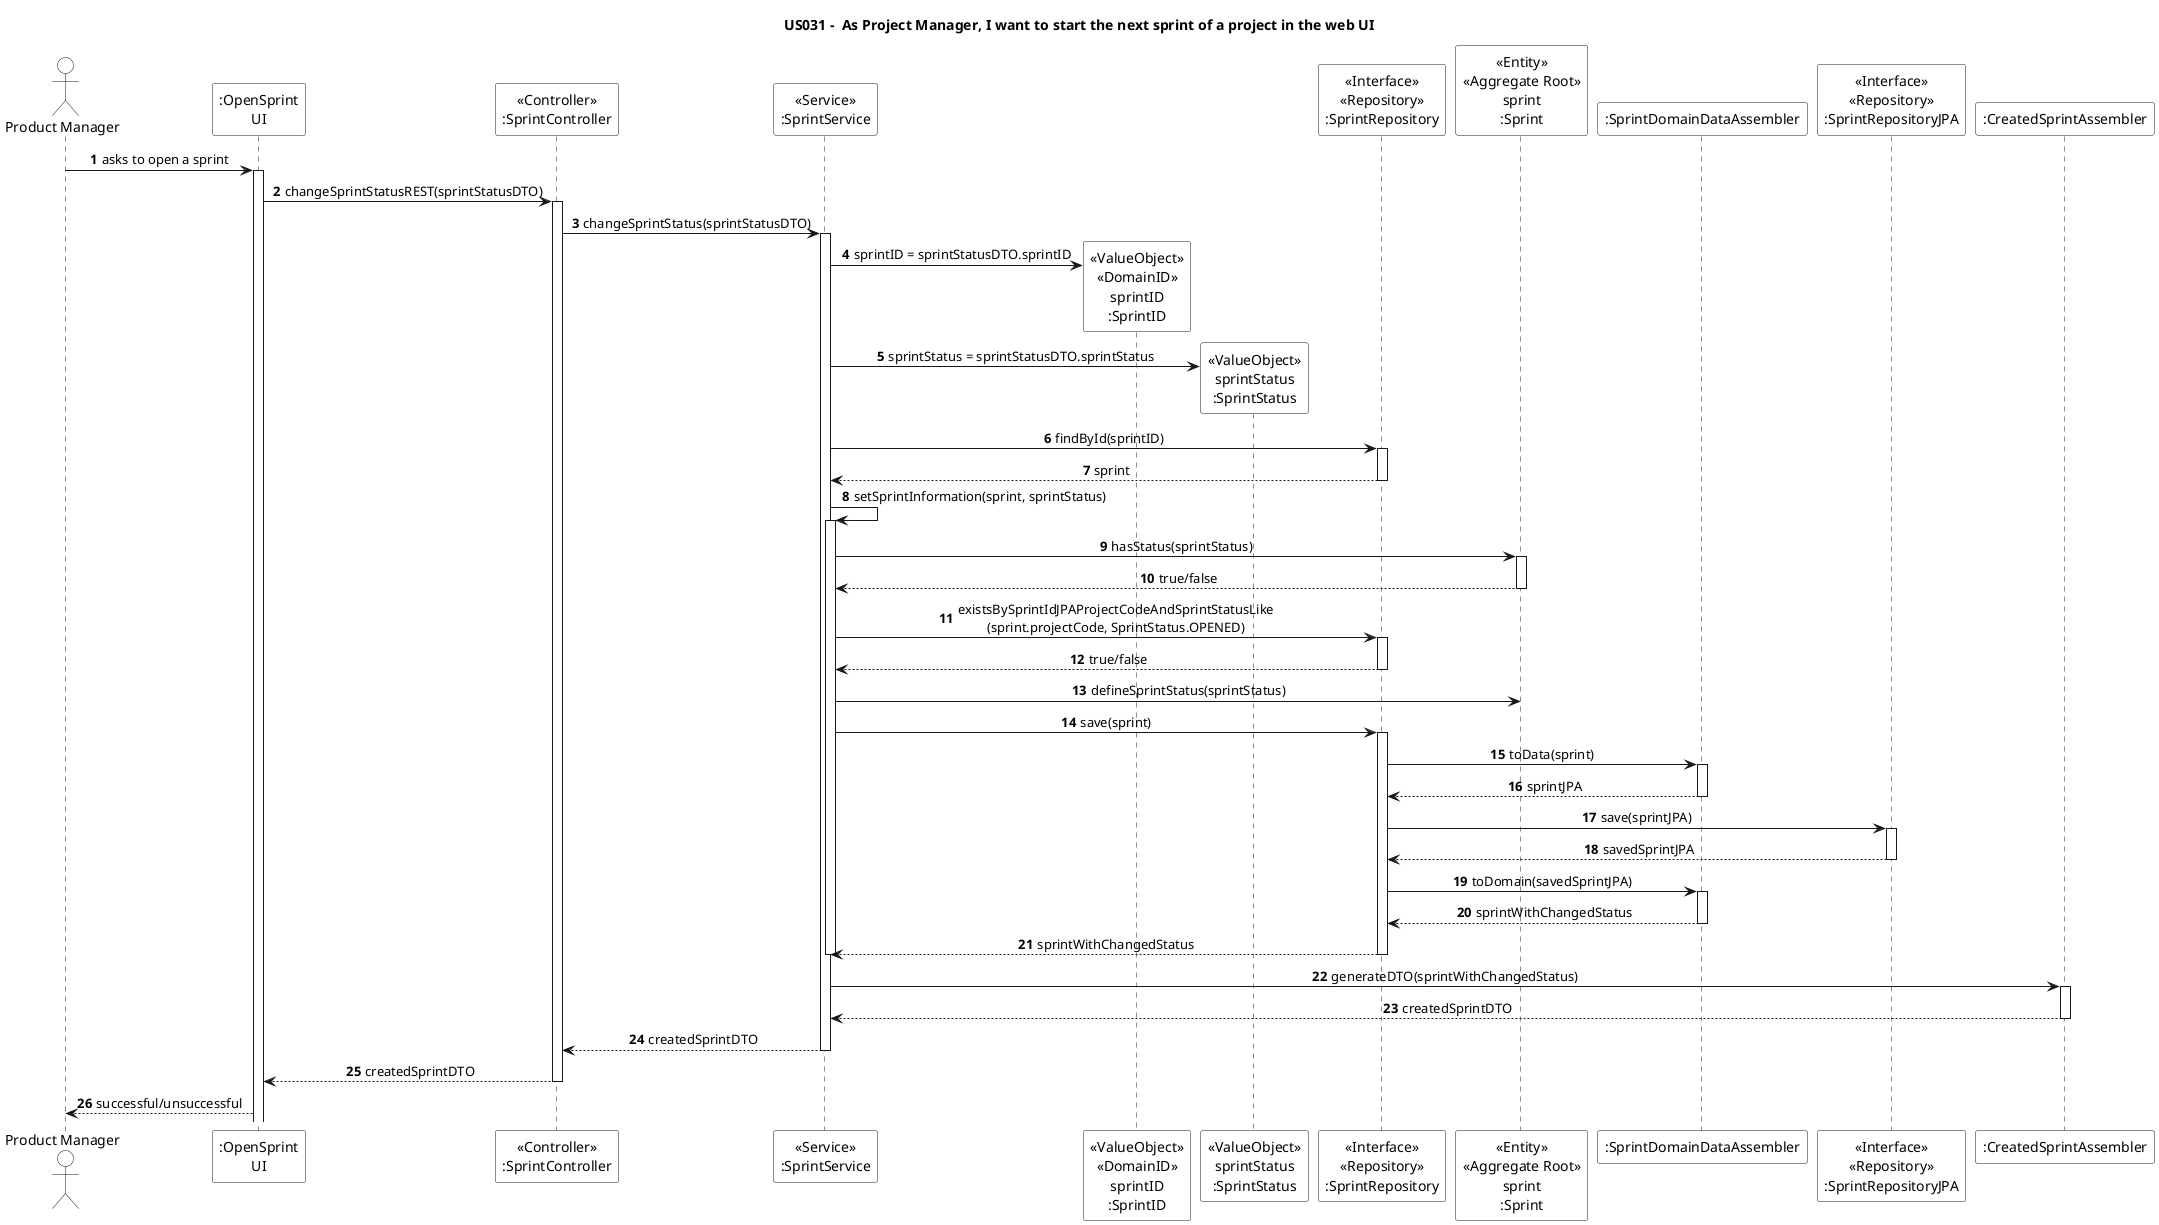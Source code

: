 @startuml

skinparam sequenceMessageAlign center
skinparam actorBackgroundColor white
skinparam participantBackgroundColor white
skinparam sequenceReferenceBackgroundColor white
skinparam sequenceReferenceHeaderBackgroundColor white
skinparam sequenceGroupBackgroundColor white

autonumber

title US031 -  As Project Manager, I want to start the next sprint of a project in the web UI

actor "Product Manager" as PM

participant ":OpenSprint\nUI" as UI
participant "<<Controller>>\n:SprintController" as Controller
participant "<<Service>>\n:SprintService" as Service
participant "<<ValueObject>>\n<<DomainID>>\nsprintID\n:SprintID" as SprintID
participant "<<ValueObject>>\nsprintStatus\n:SprintStatus" as SprintStatus
participant "<<Interface>>\n<<Repository>>\n:SprintRepository" as SprintRepository
participant "<<Entity>>\n<<Aggregate Root>>\nsprint\n:Sprint" as Sprint
participant ":SprintDomainDataAssembler" as Assembler
participant "<<Interface>>\n<<Repository>>\n:SprintRepositoryJPA" as JPARepo
participant ":CreatedSprintAssembler" as CreatedSprintAssembler



PM -> UI++: asks to open a sprint
UI -> Controller++: changeSprintStatusREST(sprintStatusDTO)
Controller -> Service++: changeSprintStatus(sprintStatusDTO)

create SprintID
Service -> SprintID : sprintID = sprintStatusDTO.sprintID

create SprintStatus
Service -> SprintStatus : sprintStatus = sprintStatusDTO.sprintStatus

Service -> SprintRepository++: findById(sprintID)
return sprint

Service -> Service++: setSprintInformation(sprint, sprintStatus)

Service -> Sprint++: hasStatus(sprintStatus)
return true/false

Service -> SprintRepository++: existsBySprintIdJPAProjectCodeAndSprintStatusLike\n(sprint.projectCode, SprintStatus.OPENED)
return true/false

Service -> Sprint: defineSprintStatus(sprintStatus)

Service -> SprintRepository++: save(sprint)
SprintRepository -> Assembler++ : toData(sprint)
return sprintJPA
SprintRepository -> JPARepo++ : save(sprintJPA)
return savedSprintJPA
SprintRepository -> Assembler++ : toDomain(savedSprintJPA)
return sprintWithChangedStatus
return sprintWithChangedStatus
deactivate Service

Service -> CreatedSprintAssembler++ : generateDTO(sprintWithChangedStatus)
return createdSprintDTO

Service --> Controller : createdSprintDTO
deactivate

Controller --> UI : createdSprintDTO
deactivate

UI --> PM : successful/unsuccessful

@enduml